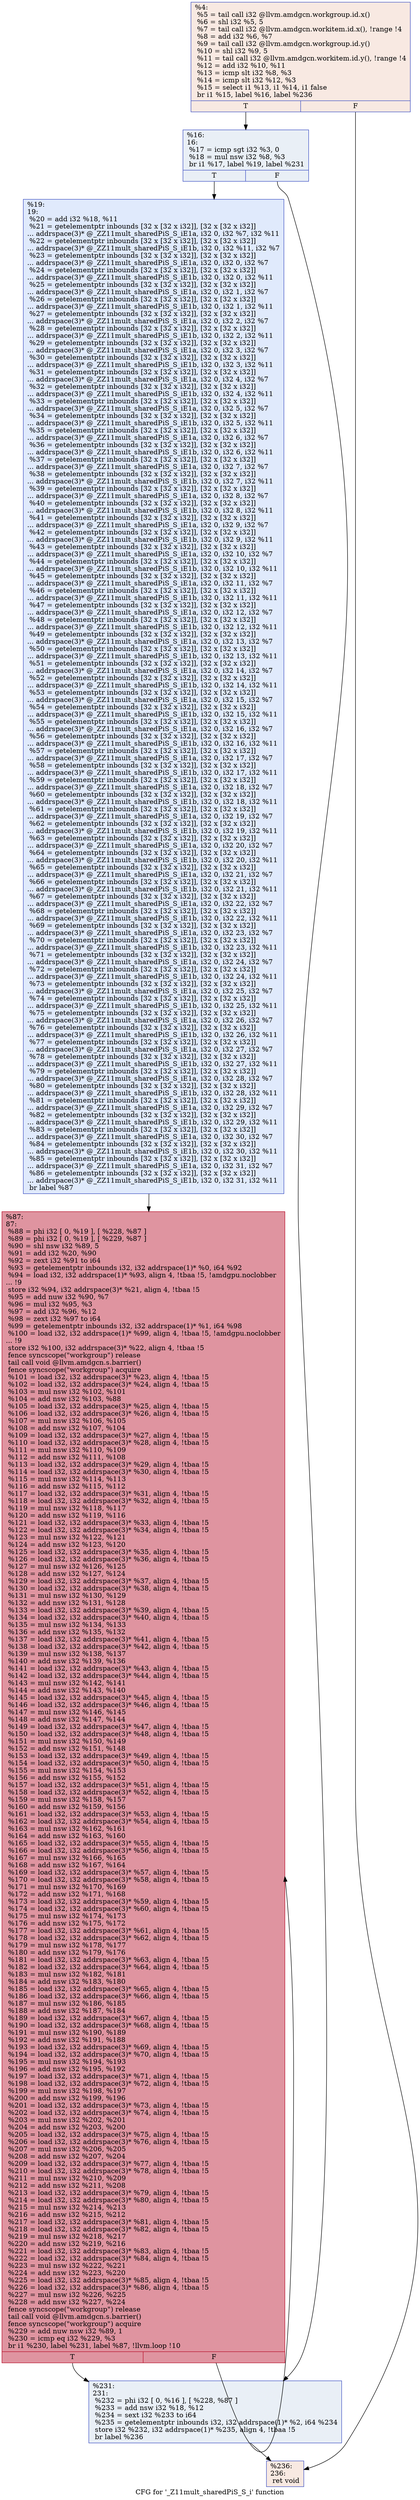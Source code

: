 digraph "CFG for '_Z11mult_sharedPiS_S_i' function" {
	label="CFG for '_Z11mult_sharedPiS_S_i' function";

	Node0x475ff60 [shape=record,color="#3d50c3ff", style=filled, fillcolor="#efcebd70",label="{%4:\l  %5 = tail call i32 @llvm.amdgcn.workgroup.id.x()\l  %6 = shl i32 %5, 5\l  %7 = tail call i32 @llvm.amdgcn.workitem.id.x(), !range !4\l  %8 = add i32 %6, %7\l  %9 = tail call i32 @llvm.amdgcn.workgroup.id.y()\l  %10 = shl i32 %9, 5\l  %11 = tail call i32 @llvm.amdgcn.workitem.id.y(), !range !4\l  %12 = add i32 %10, %11\l  %13 = icmp slt i32 %8, %3\l  %14 = icmp slt i32 %12, %3\l  %15 = select i1 %13, i1 %14, i1 false\l  br i1 %15, label %16, label %236\l|{<s0>T|<s1>F}}"];
	Node0x475ff60:s0 -> Node0x47623e0;
	Node0x475ff60:s1 -> Node0x4762470;
	Node0x47623e0 [shape=record,color="#3d50c3ff", style=filled, fillcolor="#cedaeb70",label="{%16:\l16:                                               \l  %17 = icmp sgt i32 %3, 0\l  %18 = mul nsw i32 %8, %3\l  br i1 %17, label %19, label %231\l|{<s0>T|<s1>F}}"];
	Node0x47623e0:s0 -> Node0x47616b0;
	Node0x47623e0:s1 -> Node0x47627e0;
	Node0x47616b0 [shape=record,color="#3d50c3ff", style=filled, fillcolor="#b9d0f970",label="{%19:\l19:                                               \l  %20 = add i32 %18, %11\l  %21 = getelementptr inbounds [32 x [32 x i32]], [32 x [32 x i32]]\l... addrspace(3)* @_ZZ11mult_sharedPiS_S_iE1a, i32 0, i32 %7, i32 %11\l  %22 = getelementptr inbounds [32 x [32 x i32]], [32 x [32 x i32]]\l... addrspace(3)* @_ZZ11mult_sharedPiS_S_iE1b, i32 0, i32 %11, i32 %7\l  %23 = getelementptr inbounds [32 x [32 x i32]], [32 x [32 x i32]]\l... addrspace(3)* @_ZZ11mult_sharedPiS_S_iE1a, i32 0, i32 0, i32 %7\l  %24 = getelementptr inbounds [32 x [32 x i32]], [32 x [32 x i32]]\l... addrspace(3)* @_ZZ11mult_sharedPiS_S_iE1b, i32 0, i32 0, i32 %11\l  %25 = getelementptr inbounds [32 x [32 x i32]], [32 x [32 x i32]]\l... addrspace(3)* @_ZZ11mult_sharedPiS_S_iE1a, i32 0, i32 1, i32 %7\l  %26 = getelementptr inbounds [32 x [32 x i32]], [32 x [32 x i32]]\l... addrspace(3)* @_ZZ11mult_sharedPiS_S_iE1b, i32 0, i32 1, i32 %11\l  %27 = getelementptr inbounds [32 x [32 x i32]], [32 x [32 x i32]]\l... addrspace(3)* @_ZZ11mult_sharedPiS_S_iE1a, i32 0, i32 2, i32 %7\l  %28 = getelementptr inbounds [32 x [32 x i32]], [32 x [32 x i32]]\l... addrspace(3)* @_ZZ11mult_sharedPiS_S_iE1b, i32 0, i32 2, i32 %11\l  %29 = getelementptr inbounds [32 x [32 x i32]], [32 x [32 x i32]]\l... addrspace(3)* @_ZZ11mult_sharedPiS_S_iE1a, i32 0, i32 3, i32 %7\l  %30 = getelementptr inbounds [32 x [32 x i32]], [32 x [32 x i32]]\l... addrspace(3)* @_ZZ11mult_sharedPiS_S_iE1b, i32 0, i32 3, i32 %11\l  %31 = getelementptr inbounds [32 x [32 x i32]], [32 x [32 x i32]]\l... addrspace(3)* @_ZZ11mult_sharedPiS_S_iE1a, i32 0, i32 4, i32 %7\l  %32 = getelementptr inbounds [32 x [32 x i32]], [32 x [32 x i32]]\l... addrspace(3)* @_ZZ11mult_sharedPiS_S_iE1b, i32 0, i32 4, i32 %11\l  %33 = getelementptr inbounds [32 x [32 x i32]], [32 x [32 x i32]]\l... addrspace(3)* @_ZZ11mult_sharedPiS_S_iE1a, i32 0, i32 5, i32 %7\l  %34 = getelementptr inbounds [32 x [32 x i32]], [32 x [32 x i32]]\l... addrspace(3)* @_ZZ11mult_sharedPiS_S_iE1b, i32 0, i32 5, i32 %11\l  %35 = getelementptr inbounds [32 x [32 x i32]], [32 x [32 x i32]]\l... addrspace(3)* @_ZZ11mult_sharedPiS_S_iE1a, i32 0, i32 6, i32 %7\l  %36 = getelementptr inbounds [32 x [32 x i32]], [32 x [32 x i32]]\l... addrspace(3)* @_ZZ11mult_sharedPiS_S_iE1b, i32 0, i32 6, i32 %11\l  %37 = getelementptr inbounds [32 x [32 x i32]], [32 x [32 x i32]]\l... addrspace(3)* @_ZZ11mult_sharedPiS_S_iE1a, i32 0, i32 7, i32 %7\l  %38 = getelementptr inbounds [32 x [32 x i32]], [32 x [32 x i32]]\l... addrspace(3)* @_ZZ11mult_sharedPiS_S_iE1b, i32 0, i32 7, i32 %11\l  %39 = getelementptr inbounds [32 x [32 x i32]], [32 x [32 x i32]]\l... addrspace(3)* @_ZZ11mult_sharedPiS_S_iE1a, i32 0, i32 8, i32 %7\l  %40 = getelementptr inbounds [32 x [32 x i32]], [32 x [32 x i32]]\l... addrspace(3)* @_ZZ11mult_sharedPiS_S_iE1b, i32 0, i32 8, i32 %11\l  %41 = getelementptr inbounds [32 x [32 x i32]], [32 x [32 x i32]]\l... addrspace(3)* @_ZZ11mult_sharedPiS_S_iE1a, i32 0, i32 9, i32 %7\l  %42 = getelementptr inbounds [32 x [32 x i32]], [32 x [32 x i32]]\l... addrspace(3)* @_ZZ11mult_sharedPiS_S_iE1b, i32 0, i32 9, i32 %11\l  %43 = getelementptr inbounds [32 x [32 x i32]], [32 x [32 x i32]]\l... addrspace(3)* @_ZZ11mult_sharedPiS_S_iE1a, i32 0, i32 10, i32 %7\l  %44 = getelementptr inbounds [32 x [32 x i32]], [32 x [32 x i32]]\l... addrspace(3)* @_ZZ11mult_sharedPiS_S_iE1b, i32 0, i32 10, i32 %11\l  %45 = getelementptr inbounds [32 x [32 x i32]], [32 x [32 x i32]]\l... addrspace(3)* @_ZZ11mult_sharedPiS_S_iE1a, i32 0, i32 11, i32 %7\l  %46 = getelementptr inbounds [32 x [32 x i32]], [32 x [32 x i32]]\l... addrspace(3)* @_ZZ11mult_sharedPiS_S_iE1b, i32 0, i32 11, i32 %11\l  %47 = getelementptr inbounds [32 x [32 x i32]], [32 x [32 x i32]]\l... addrspace(3)* @_ZZ11mult_sharedPiS_S_iE1a, i32 0, i32 12, i32 %7\l  %48 = getelementptr inbounds [32 x [32 x i32]], [32 x [32 x i32]]\l... addrspace(3)* @_ZZ11mult_sharedPiS_S_iE1b, i32 0, i32 12, i32 %11\l  %49 = getelementptr inbounds [32 x [32 x i32]], [32 x [32 x i32]]\l... addrspace(3)* @_ZZ11mult_sharedPiS_S_iE1a, i32 0, i32 13, i32 %7\l  %50 = getelementptr inbounds [32 x [32 x i32]], [32 x [32 x i32]]\l... addrspace(3)* @_ZZ11mult_sharedPiS_S_iE1b, i32 0, i32 13, i32 %11\l  %51 = getelementptr inbounds [32 x [32 x i32]], [32 x [32 x i32]]\l... addrspace(3)* @_ZZ11mult_sharedPiS_S_iE1a, i32 0, i32 14, i32 %7\l  %52 = getelementptr inbounds [32 x [32 x i32]], [32 x [32 x i32]]\l... addrspace(3)* @_ZZ11mult_sharedPiS_S_iE1b, i32 0, i32 14, i32 %11\l  %53 = getelementptr inbounds [32 x [32 x i32]], [32 x [32 x i32]]\l... addrspace(3)* @_ZZ11mult_sharedPiS_S_iE1a, i32 0, i32 15, i32 %7\l  %54 = getelementptr inbounds [32 x [32 x i32]], [32 x [32 x i32]]\l... addrspace(3)* @_ZZ11mult_sharedPiS_S_iE1b, i32 0, i32 15, i32 %11\l  %55 = getelementptr inbounds [32 x [32 x i32]], [32 x [32 x i32]]\l... addrspace(3)* @_ZZ11mult_sharedPiS_S_iE1a, i32 0, i32 16, i32 %7\l  %56 = getelementptr inbounds [32 x [32 x i32]], [32 x [32 x i32]]\l... addrspace(3)* @_ZZ11mult_sharedPiS_S_iE1b, i32 0, i32 16, i32 %11\l  %57 = getelementptr inbounds [32 x [32 x i32]], [32 x [32 x i32]]\l... addrspace(3)* @_ZZ11mult_sharedPiS_S_iE1a, i32 0, i32 17, i32 %7\l  %58 = getelementptr inbounds [32 x [32 x i32]], [32 x [32 x i32]]\l... addrspace(3)* @_ZZ11mult_sharedPiS_S_iE1b, i32 0, i32 17, i32 %11\l  %59 = getelementptr inbounds [32 x [32 x i32]], [32 x [32 x i32]]\l... addrspace(3)* @_ZZ11mult_sharedPiS_S_iE1a, i32 0, i32 18, i32 %7\l  %60 = getelementptr inbounds [32 x [32 x i32]], [32 x [32 x i32]]\l... addrspace(3)* @_ZZ11mult_sharedPiS_S_iE1b, i32 0, i32 18, i32 %11\l  %61 = getelementptr inbounds [32 x [32 x i32]], [32 x [32 x i32]]\l... addrspace(3)* @_ZZ11mult_sharedPiS_S_iE1a, i32 0, i32 19, i32 %7\l  %62 = getelementptr inbounds [32 x [32 x i32]], [32 x [32 x i32]]\l... addrspace(3)* @_ZZ11mult_sharedPiS_S_iE1b, i32 0, i32 19, i32 %11\l  %63 = getelementptr inbounds [32 x [32 x i32]], [32 x [32 x i32]]\l... addrspace(3)* @_ZZ11mult_sharedPiS_S_iE1a, i32 0, i32 20, i32 %7\l  %64 = getelementptr inbounds [32 x [32 x i32]], [32 x [32 x i32]]\l... addrspace(3)* @_ZZ11mult_sharedPiS_S_iE1b, i32 0, i32 20, i32 %11\l  %65 = getelementptr inbounds [32 x [32 x i32]], [32 x [32 x i32]]\l... addrspace(3)* @_ZZ11mult_sharedPiS_S_iE1a, i32 0, i32 21, i32 %7\l  %66 = getelementptr inbounds [32 x [32 x i32]], [32 x [32 x i32]]\l... addrspace(3)* @_ZZ11mult_sharedPiS_S_iE1b, i32 0, i32 21, i32 %11\l  %67 = getelementptr inbounds [32 x [32 x i32]], [32 x [32 x i32]]\l... addrspace(3)* @_ZZ11mult_sharedPiS_S_iE1a, i32 0, i32 22, i32 %7\l  %68 = getelementptr inbounds [32 x [32 x i32]], [32 x [32 x i32]]\l... addrspace(3)* @_ZZ11mult_sharedPiS_S_iE1b, i32 0, i32 22, i32 %11\l  %69 = getelementptr inbounds [32 x [32 x i32]], [32 x [32 x i32]]\l... addrspace(3)* @_ZZ11mult_sharedPiS_S_iE1a, i32 0, i32 23, i32 %7\l  %70 = getelementptr inbounds [32 x [32 x i32]], [32 x [32 x i32]]\l... addrspace(3)* @_ZZ11mult_sharedPiS_S_iE1b, i32 0, i32 23, i32 %11\l  %71 = getelementptr inbounds [32 x [32 x i32]], [32 x [32 x i32]]\l... addrspace(3)* @_ZZ11mult_sharedPiS_S_iE1a, i32 0, i32 24, i32 %7\l  %72 = getelementptr inbounds [32 x [32 x i32]], [32 x [32 x i32]]\l... addrspace(3)* @_ZZ11mult_sharedPiS_S_iE1b, i32 0, i32 24, i32 %11\l  %73 = getelementptr inbounds [32 x [32 x i32]], [32 x [32 x i32]]\l... addrspace(3)* @_ZZ11mult_sharedPiS_S_iE1a, i32 0, i32 25, i32 %7\l  %74 = getelementptr inbounds [32 x [32 x i32]], [32 x [32 x i32]]\l... addrspace(3)* @_ZZ11mult_sharedPiS_S_iE1b, i32 0, i32 25, i32 %11\l  %75 = getelementptr inbounds [32 x [32 x i32]], [32 x [32 x i32]]\l... addrspace(3)* @_ZZ11mult_sharedPiS_S_iE1a, i32 0, i32 26, i32 %7\l  %76 = getelementptr inbounds [32 x [32 x i32]], [32 x [32 x i32]]\l... addrspace(3)* @_ZZ11mult_sharedPiS_S_iE1b, i32 0, i32 26, i32 %11\l  %77 = getelementptr inbounds [32 x [32 x i32]], [32 x [32 x i32]]\l... addrspace(3)* @_ZZ11mult_sharedPiS_S_iE1a, i32 0, i32 27, i32 %7\l  %78 = getelementptr inbounds [32 x [32 x i32]], [32 x [32 x i32]]\l... addrspace(3)* @_ZZ11mult_sharedPiS_S_iE1b, i32 0, i32 27, i32 %11\l  %79 = getelementptr inbounds [32 x [32 x i32]], [32 x [32 x i32]]\l... addrspace(3)* @_ZZ11mult_sharedPiS_S_iE1a, i32 0, i32 28, i32 %7\l  %80 = getelementptr inbounds [32 x [32 x i32]], [32 x [32 x i32]]\l... addrspace(3)* @_ZZ11mult_sharedPiS_S_iE1b, i32 0, i32 28, i32 %11\l  %81 = getelementptr inbounds [32 x [32 x i32]], [32 x [32 x i32]]\l... addrspace(3)* @_ZZ11mult_sharedPiS_S_iE1a, i32 0, i32 29, i32 %7\l  %82 = getelementptr inbounds [32 x [32 x i32]], [32 x [32 x i32]]\l... addrspace(3)* @_ZZ11mult_sharedPiS_S_iE1b, i32 0, i32 29, i32 %11\l  %83 = getelementptr inbounds [32 x [32 x i32]], [32 x [32 x i32]]\l... addrspace(3)* @_ZZ11mult_sharedPiS_S_iE1a, i32 0, i32 30, i32 %7\l  %84 = getelementptr inbounds [32 x [32 x i32]], [32 x [32 x i32]]\l... addrspace(3)* @_ZZ11mult_sharedPiS_S_iE1b, i32 0, i32 30, i32 %11\l  %85 = getelementptr inbounds [32 x [32 x i32]], [32 x [32 x i32]]\l... addrspace(3)* @_ZZ11mult_sharedPiS_S_iE1a, i32 0, i32 31, i32 %7\l  %86 = getelementptr inbounds [32 x [32 x i32]], [32 x [32 x i32]]\l... addrspace(3)* @_ZZ11mult_sharedPiS_S_iE1b, i32 0, i32 31, i32 %11\l  br label %87\l}"];
	Node0x47616b0 -> Node0x4766c40;
	Node0x4766c40 [shape=record,color="#b70d28ff", style=filled, fillcolor="#b70d2870",label="{%87:\l87:                                               \l  %88 = phi i32 [ 0, %19 ], [ %228, %87 ]\l  %89 = phi i32 [ 0, %19 ], [ %229, %87 ]\l  %90 = shl nsw i32 %89, 5\l  %91 = add i32 %20, %90\l  %92 = zext i32 %91 to i64\l  %93 = getelementptr inbounds i32, i32 addrspace(1)* %0, i64 %92\l  %94 = load i32, i32 addrspace(1)* %93, align 4, !tbaa !5, !amdgpu.noclobber\l... !9\l  store i32 %94, i32 addrspace(3)* %21, align 4, !tbaa !5\l  %95 = add nuw i32 %90, %7\l  %96 = mul i32 %95, %3\l  %97 = add i32 %96, %12\l  %98 = zext i32 %97 to i64\l  %99 = getelementptr inbounds i32, i32 addrspace(1)* %1, i64 %98\l  %100 = load i32, i32 addrspace(1)* %99, align 4, !tbaa !5, !amdgpu.noclobber\l... !9\l  store i32 %100, i32 addrspace(3)* %22, align 4, !tbaa !5\l  fence syncscope(\"workgroup\") release\l  tail call void @llvm.amdgcn.s.barrier()\l  fence syncscope(\"workgroup\") acquire\l  %101 = load i32, i32 addrspace(3)* %23, align 4, !tbaa !5\l  %102 = load i32, i32 addrspace(3)* %24, align 4, !tbaa !5\l  %103 = mul nsw i32 %102, %101\l  %104 = add nsw i32 %103, %88\l  %105 = load i32, i32 addrspace(3)* %25, align 4, !tbaa !5\l  %106 = load i32, i32 addrspace(3)* %26, align 4, !tbaa !5\l  %107 = mul nsw i32 %106, %105\l  %108 = add nsw i32 %107, %104\l  %109 = load i32, i32 addrspace(3)* %27, align 4, !tbaa !5\l  %110 = load i32, i32 addrspace(3)* %28, align 4, !tbaa !5\l  %111 = mul nsw i32 %110, %109\l  %112 = add nsw i32 %111, %108\l  %113 = load i32, i32 addrspace(3)* %29, align 4, !tbaa !5\l  %114 = load i32, i32 addrspace(3)* %30, align 4, !tbaa !5\l  %115 = mul nsw i32 %114, %113\l  %116 = add nsw i32 %115, %112\l  %117 = load i32, i32 addrspace(3)* %31, align 4, !tbaa !5\l  %118 = load i32, i32 addrspace(3)* %32, align 4, !tbaa !5\l  %119 = mul nsw i32 %118, %117\l  %120 = add nsw i32 %119, %116\l  %121 = load i32, i32 addrspace(3)* %33, align 4, !tbaa !5\l  %122 = load i32, i32 addrspace(3)* %34, align 4, !tbaa !5\l  %123 = mul nsw i32 %122, %121\l  %124 = add nsw i32 %123, %120\l  %125 = load i32, i32 addrspace(3)* %35, align 4, !tbaa !5\l  %126 = load i32, i32 addrspace(3)* %36, align 4, !tbaa !5\l  %127 = mul nsw i32 %126, %125\l  %128 = add nsw i32 %127, %124\l  %129 = load i32, i32 addrspace(3)* %37, align 4, !tbaa !5\l  %130 = load i32, i32 addrspace(3)* %38, align 4, !tbaa !5\l  %131 = mul nsw i32 %130, %129\l  %132 = add nsw i32 %131, %128\l  %133 = load i32, i32 addrspace(3)* %39, align 4, !tbaa !5\l  %134 = load i32, i32 addrspace(3)* %40, align 4, !tbaa !5\l  %135 = mul nsw i32 %134, %133\l  %136 = add nsw i32 %135, %132\l  %137 = load i32, i32 addrspace(3)* %41, align 4, !tbaa !5\l  %138 = load i32, i32 addrspace(3)* %42, align 4, !tbaa !5\l  %139 = mul nsw i32 %138, %137\l  %140 = add nsw i32 %139, %136\l  %141 = load i32, i32 addrspace(3)* %43, align 4, !tbaa !5\l  %142 = load i32, i32 addrspace(3)* %44, align 4, !tbaa !5\l  %143 = mul nsw i32 %142, %141\l  %144 = add nsw i32 %143, %140\l  %145 = load i32, i32 addrspace(3)* %45, align 4, !tbaa !5\l  %146 = load i32, i32 addrspace(3)* %46, align 4, !tbaa !5\l  %147 = mul nsw i32 %146, %145\l  %148 = add nsw i32 %147, %144\l  %149 = load i32, i32 addrspace(3)* %47, align 4, !tbaa !5\l  %150 = load i32, i32 addrspace(3)* %48, align 4, !tbaa !5\l  %151 = mul nsw i32 %150, %149\l  %152 = add nsw i32 %151, %148\l  %153 = load i32, i32 addrspace(3)* %49, align 4, !tbaa !5\l  %154 = load i32, i32 addrspace(3)* %50, align 4, !tbaa !5\l  %155 = mul nsw i32 %154, %153\l  %156 = add nsw i32 %155, %152\l  %157 = load i32, i32 addrspace(3)* %51, align 4, !tbaa !5\l  %158 = load i32, i32 addrspace(3)* %52, align 4, !tbaa !5\l  %159 = mul nsw i32 %158, %157\l  %160 = add nsw i32 %159, %156\l  %161 = load i32, i32 addrspace(3)* %53, align 4, !tbaa !5\l  %162 = load i32, i32 addrspace(3)* %54, align 4, !tbaa !5\l  %163 = mul nsw i32 %162, %161\l  %164 = add nsw i32 %163, %160\l  %165 = load i32, i32 addrspace(3)* %55, align 4, !tbaa !5\l  %166 = load i32, i32 addrspace(3)* %56, align 4, !tbaa !5\l  %167 = mul nsw i32 %166, %165\l  %168 = add nsw i32 %167, %164\l  %169 = load i32, i32 addrspace(3)* %57, align 4, !tbaa !5\l  %170 = load i32, i32 addrspace(3)* %58, align 4, !tbaa !5\l  %171 = mul nsw i32 %170, %169\l  %172 = add nsw i32 %171, %168\l  %173 = load i32, i32 addrspace(3)* %59, align 4, !tbaa !5\l  %174 = load i32, i32 addrspace(3)* %60, align 4, !tbaa !5\l  %175 = mul nsw i32 %174, %173\l  %176 = add nsw i32 %175, %172\l  %177 = load i32, i32 addrspace(3)* %61, align 4, !tbaa !5\l  %178 = load i32, i32 addrspace(3)* %62, align 4, !tbaa !5\l  %179 = mul nsw i32 %178, %177\l  %180 = add nsw i32 %179, %176\l  %181 = load i32, i32 addrspace(3)* %63, align 4, !tbaa !5\l  %182 = load i32, i32 addrspace(3)* %64, align 4, !tbaa !5\l  %183 = mul nsw i32 %182, %181\l  %184 = add nsw i32 %183, %180\l  %185 = load i32, i32 addrspace(3)* %65, align 4, !tbaa !5\l  %186 = load i32, i32 addrspace(3)* %66, align 4, !tbaa !5\l  %187 = mul nsw i32 %186, %185\l  %188 = add nsw i32 %187, %184\l  %189 = load i32, i32 addrspace(3)* %67, align 4, !tbaa !5\l  %190 = load i32, i32 addrspace(3)* %68, align 4, !tbaa !5\l  %191 = mul nsw i32 %190, %189\l  %192 = add nsw i32 %191, %188\l  %193 = load i32, i32 addrspace(3)* %69, align 4, !tbaa !5\l  %194 = load i32, i32 addrspace(3)* %70, align 4, !tbaa !5\l  %195 = mul nsw i32 %194, %193\l  %196 = add nsw i32 %195, %192\l  %197 = load i32, i32 addrspace(3)* %71, align 4, !tbaa !5\l  %198 = load i32, i32 addrspace(3)* %72, align 4, !tbaa !5\l  %199 = mul nsw i32 %198, %197\l  %200 = add nsw i32 %199, %196\l  %201 = load i32, i32 addrspace(3)* %73, align 4, !tbaa !5\l  %202 = load i32, i32 addrspace(3)* %74, align 4, !tbaa !5\l  %203 = mul nsw i32 %202, %201\l  %204 = add nsw i32 %203, %200\l  %205 = load i32, i32 addrspace(3)* %75, align 4, !tbaa !5\l  %206 = load i32, i32 addrspace(3)* %76, align 4, !tbaa !5\l  %207 = mul nsw i32 %206, %205\l  %208 = add nsw i32 %207, %204\l  %209 = load i32, i32 addrspace(3)* %77, align 4, !tbaa !5\l  %210 = load i32, i32 addrspace(3)* %78, align 4, !tbaa !5\l  %211 = mul nsw i32 %210, %209\l  %212 = add nsw i32 %211, %208\l  %213 = load i32, i32 addrspace(3)* %79, align 4, !tbaa !5\l  %214 = load i32, i32 addrspace(3)* %80, align 4, !tbaa !5\l  %215 = mul nsw i32 %214, %213\l  %216 = add nsw i32 %215, %212\l  %217 = load i32, i32 addrspace(3)* %81, align 4, !tbaa !5\l  %218 = load i32, i32 addrspace(3)* %82, align 4, !tbaa !5\l  %219 = mul nsw i32 %218, %217\l  %220 = add nsw i32 %219, %216\l  %221 = load i32, i32 addrspace(3)* %83, align 4, !tbaa !5\l  %222 = load i32, i32 addrspace(3)* %84, align 4, !tbaa !5\l  %223 = mul nsw i32 %222, %221\l  %224 = add nsw i32 %223, %220\l  %225 = load i32, i32 addrspace(3)* %85, align 4, !tbaa !5\l  %226 = load i32, i32 addrspace(3)* %86, align 4, !tbaa !5\l  %227 = mul nsw i32 %226, %225\l  %228 = add nsw i32 %227, %224\l  fence syncscope(\"workgroup\") release\l  tail call void @llvm.amdgcn.s.barrier()\l  fence syncscope(\"workgroup\") acquire\l  %229 = add nuw nsw i32 %89, 1\l  %230 = icmp eq i32 %229, %3\l  br i1 %230, label %231, label %87, !llvm.loop !10\l|{<s0>T|<s1>F}}"];
	Node0x4766c40:s0 -> Node0x47627e0;
	Node0x4766c40:s1 -> Node0x4766c40;
	Node0x47627e0 [shape=record,color="#3d50c3ff", style=filled, fillcolor="#cedaeb70",label="{%231:\l231:                                              \l  %232 = phi i32 [ 0, %16 ], [ %228, %87 ]\l  %233 = add nsw i32 %18, %12\l  %234 = sext i32 %233 to i64\l  %235 = getelementptr inbounds i32, i32 addrspace(1)* %2, i64 %234\l  store i32 %232, i32 addrspace(1)* %235, align 4, !tbaa !5\l  br label %236\l}"];
	Node0x47627e0 -> Node0x4762470;
	Node0x4762470 [shape=record,color="#3d50c3ff", style=filled, fillcolor="#efcebd70",label="{%236:\l236:                                              \l  ret void\l}"];
}
